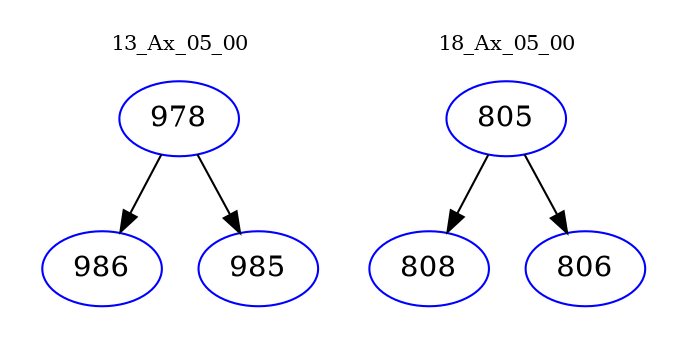digraph{
subgraph cluster_0 {
color = white
label = "13_Ax_05_00";
fontsize=10;
T0_978 [label="978", color="blue"]
T0_978 -> T0_986 [color="black"]
T0_986 [label="986", color="blue"]
T0_978 -> T0_985 [color="black"]
T0_985 [label="985", color="blue"]
}
subgraph cluster_1 {
color = white
label = "18_Ax_05_00";
fontsize=10;
T1_805 [label="805", color="blue"]
T1_805 -> T1_808 [color="black"]
T1_808 [label="808", color="blue"]
T1_805 -> T1_806 [color="black"]
T1_806 [label="806", color="blue"]
}
}
